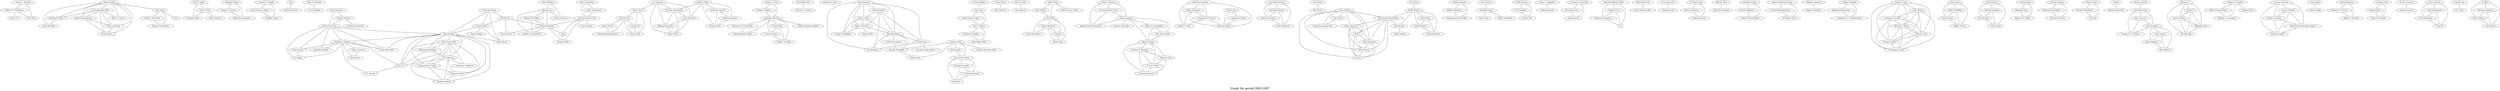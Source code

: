 /*****
Graph for period 2002-2007
*****/

graph G {
  graph [splines=true overlap=false]
  node  [shape=ellipse, width=0.3, height=0.3]
  0 [label="Carlos A. Hurtado"];
  1 [label="Alberto O. Mendelzon"];
  2 [label="Georg Gottlob"];
  3 [label="Christoph Koch 0001"];
  4 [label="Foto N. Afrati"];
  5 [label="Chen Li 0001"];
  6 [label="Prasenjit Mitra"];
  7 [label="Donghui Zhang"];
  8 [label="Vassilis J. Tsotras"];
  9 [label="Dimitrios Gunopulos"];
  10 [label="Dennis E. Shasha"];
  11 [label="Jason Tsong-Li Wang"];
  12 [label="Rosalba Giugno"];
  13 [label="rger"];
  14 [label="Gottfried Vossen"];
  15 [label="Rolfe R. Schmidt"];
  16 [label="Cyrus Shahabi"];
  17 [label="Marcelo Arenas"];
  18 [label="Wenfei Fan"];
  19 [label="Leonid Libkin"];
  20 [label="Luc Segoufin"];
  21 [label="Victor Vianu"];
  22 [label="Francis C. Chu"];
  23 [label="Joseph Y. Halpern"];
  24 [label="Johannes Gehrke"];
  25 [label="Peter Buneman"];
  26 [label="Sanjeev Khanna"];
  27 [label="Wang Chiew Tan"];
  28 [label="Chung-Min Chen"];
  29 [label="Christine T. Cheng"];
  30 [label="Kenneth A. Ross"];
  31 [label="Rada Chirkova"];
  32 [label="Brian Babcock"];
  33 [label="Shivnath Babu"];
  34 [label="Mayur Datar"];
  35 [label="Rajeev Motwani"];
  36 [label="Jennifer Widom"];
  37 [label="Gerome Miklau"];
  38 [label="Dan Suciu"];
  39 [label="Frank Neven"];
  40 [label="Marco Cadoli"];
  41 [label="Toni Mancini"];
  42 [label="Sudipto Guha"];
  43 [label="Nick Koudas"];
  44 [label="Divesh Srivastava"];
  45 [label="Edith Cohen"];
  46 [label="Haim Kaplan"];
  47 [label="Tova Milo"];
  48 [label="Hoda Mokhtar"];
  49 [label="Jianwen Su"];
  50 [label="Oscar H. Ibarra"];
  51 [label="Sourav Chatterji"];
  52 [label="Sai Surya Kiran Evani"];
  53 [label="Sumit Ganguly"];
  54 [label="Mahesh Datt Yemmanuru"];
  55 [label="Maurizio Lenzerini"];
  56 [label="Marc Spielmann"];
  57 [label="Jerzy Tyszkiewicz"];
  58 [label="Jan Van den Bussche"];
  59 [label="Arvind Arasu"];
  60 [label="Jon McAlister"];
  61 [label="Diego Calvanese"];
  62 [label="Giuseppe De Giacomo"];
  63 [label="Moshe Y. Vardi"];
  64 [label="Minos N. Garofalakis"];
  65 [label="Amit Kumar 0001"];
  66 [label="Reinhard Pichler"];
  67 [label="Jens-Peter Dittrich"];
  68 [label="Bernhard Seeger"];
  69 [label="David Scot Taylor"];
  70 [label="Peter Widmayer"];
  71 [label="Helmut Seidl"];
  72 [label="Thomas Schwentick"];
  73 [label="Anca Muscholl"];
  74 [label="sta Grahne"];
  75 [label="Alex Thomo"];
  76 [label="Martin Strauss 0001"];
  77 [label="Ken Q. Pu"];
  78 [label="Samir Khuller"];
  79 [label="Yoo Ah Kim"];
  80 [label="Yung-Chun (Justin) Wan"];
  81 [label="Richard Hull 0001"];
  82 [label="Michael Benedikt"];
  83 [label="Vassilis Christophides"];
  84 [label="Alexandre V. Evfimievski"];
  85 [label="Ramakrishnan Srikant"];
  86 [label="Daniel Kifer"];
  87 [label="Cristian Bucila"];
  88 [label="Walker M. White"];
  89 [label="Irit Dinur"];
  90 [label="Kobbi Nissim"];
  91 [label="Ganesh Ramesh"];
  92 [label="William Maniatty"];
  93 [label="Mohammed Javeed Zaki"];
  94 [label="Ronald Fagin"];
  95 [label="Phokion G. Kolaitis"];
  96 [label="Lucian Popa 0001"];
  97 [label="Yaron Kanza"];
  98 [label="Yehoshua Sagiv"];
  99 [label="Liadan O'Callaghan"];
  100 [label="Ashish Kumar Gupta"];
  101 [label="Alon Y. Halevy"];
  102 [label="Andrea Cal"];
  103 [label="Domenico Lembo"];
  104 [label="Riccardo Rosati"];
  105 [label="Cinda Heeren"];
  106 [label="H. V. Jagadish"];
  107 [label="Leonard Pitt"];
  108 [label="Charu C. Aggarwal"];
  109 [label="Dakshi Agrawal"];
  110 [label="Graham Cormode"];
  111 [label="S. Muthukrishnan"];
  112 [label="Francesco Scarcello"];
  113 [label="Gianluigi Greco"];
  114 [label="Nicola Leone"];
  115 [label="Michael Greenwald"];
  116 [label="John Hershberger 0001"];
  117 [label="Subhash Suri"];
  118 [label="ding"];
  119 [label="Thomas Wilke"];
  120 [label="Adam Meyerson"];
  121 [label="Ryan Williams 0001"];
  122 [label="Pablo Barcel"];
  123 [label="Ravi Kumar 0001"];
  124 [label="Mohammad Mahdian"];
  125 [label="D. Sivakumar"];
  126 [label="Erik Vee"];
  127 [label="Sven Hartmann"];
  128 [label="Sebastian Link"];
  129 [label="Albert Atserias"];
  130 [label="Anuj Dawar"];
  131 [label="Ziv Bar-Yossef"];
  132 [label="Marcus Fontoura"];
  133 [label="Vanja Josifovski"];
  134 [label="rrez 0001"];
  135 [label="Klaus U. Schulz"];
  136 [label="Robert Baumgartner"];
  137 [label="Marcus Herzog"];
  138 [label="Sergio Flesca"];
  139 [label="Hanson Zhou"];
  140 [label="David P. Woodruff"];
  141 [label="Sandeep Gupta"];
  142 [label="Swastik Kopparty"];
  143 [label="Chinya V. Ravishankar"];
  144 [label="Serge Abiteboul"];
  145 [label="Omar Benjelloun"];
  146 [label="Gurmeet Singh Manku"];
  147 [label="Alan Nash"];
  148 [label="scher"];
  149 [label="Alin Deutsch"];
  150 [label="Liying Sui"];
  151 [label="Wim Martens"];
  152 [label="Hakan Ferhatosmanoglu"];
  153 [label="Aravind Ramachandran"];
  154 [label="Ali Saman Tosun"];
  155 [label="Pankaj K. Agarwal"];
  156 [label="Nabil H. Mustafa"];
  157 [label="Raghav Kaushik"];
  158 [label="Raghu Ramakrishnan"];
  159 [label="Venkatesan T. Chakaravarthy"];
  160 [label="Utkarsh Srivastava"];
  161 [label="Monica S. Lam"];
  162 [label="John Whaley"];
  163 [label="V. Benjamin Livshits"];
  164 [label="Michael C. Martin"];
  165 [label="Dzintars Avots"];
  166 [label="Michael Carbin"];
  167 [label="Christopher Unkel"];
  168 [label="Ariel Fuxman"];
  169 [label="e J. Miller"];
  170 [label="Ramanathan V. Guha"];
  171 [label="Jasmine Novak"];
  172 [label="Andrew Tomkins"];
  173 [label="Noga Alon"];
  174 [label="Nick G. Duffield"];
  175 [label="Carsten Lund"];
  176 [label="Mikkel Thorup"];
  177 [label="Floris Geerts"];
  178 [label="Dirk Leinders"];
  179 [label="David Cheng"];
  180 [label="Santosh Vempala"];
  181 [label="Ravi Kannan"];
  182 [label="Grant Wang"];
  183 [label="Sara Cohen"];
  184 [label="Sheng Zhong"];
  185 [label="Zhiqiang Yang"];
  186 [label="Rebecca N. Wright"];
  187 [label=" Abrams"];
  188 [label="Stefan Haar"];
  189 [label="Kamesh Munagala"];
  190 [label="Yannis Katsis"];
  191 [label="Yannis Papakonstantinou"];
  192 [label="Yasushi Sakurai"];
  193 [label="Masatoshi Yoshikawa"];
  194 [label="Christos Faloutsos"];
  195 [label="Philip A. Bernstein"];
  196 [label="Sergey Melnik 0001"];
  197 [label="Krishnaram Kenthapadi"];
  198 [label="Nina Mishra"];
  199 [label="Avrim Blum"];
  200 [label="Cynthia Dwork"];
  201 [label="Frank McSherry"];
  202 [label="Martin Grohe"];
  203 [label="Nicole Schweikardt"];
  204 [label="Sebastian Maneth"];
  205 [label="Alexandru Berlea"];
  206 [label="Thomas Perst"];
  207 [label="n Abadi"];
  208 [label="Bogdan Warinschi"];
  209 [label="Nisheeth Shrivastava"];
  210 [label="th"];
  211 [label="Bassem Sayrafi"];
  212 [label="Dirk Van Gucht"];
  213 [label="Haiquan Li"];
  214 [label="Jinyan Li"];
  215 [label="Limsoon Wong"];
  216 [label="Mengling Feng"];
  217 [label="Yap-Peng Tan"];
  218 [label="Rajeev Rastogi"];
  219 [label="Solmaz Kolahi"];
  220 [label="Michael A. Bender"];
  221 [label="Martin Farach-Colton"];
  222 [label="Bradley C. Kuszmaul"];
  223 [label="Haodong Hu"];
  224 [label="Fang Wei 0001"];
  225 [label="Jonathan Panttaja"];
  226 [label="T. S. Jayram"];
  227 [label="Benny Kimelfeld"];
  228 [label="Mark Sandler"];
  229 [label="Mikolaj Bojanczyk"];
  230 [label="Claire David"];
  231 [label="Gagan Aggarwal"];
  232 [label="s Feder"];
  233 [label="Rina Panigrahy"];
  234 [label="Dilys Thomas"];
  235 [label="An Zhu"];
  236 [label="Srinivas R. Kashyap"];
  237 [label="Supratim Deb"];
  238 [label="K. V. M. Naidu"];
  239 [label="Anand Srinivasan"];
  240 [label="Marc Gyssens"];
  241 [label="Jan Paredaens"];
  242 [label="George H. L. Fletcher"];
  243 [label="Toon Calders"];
  244 [label="Stijn Dekeyser"];
  245 [label="Jan Hidders"];
  246 [label="Luciana S. Buriol"];
  247 [label="Gereon Frahling"];
  248 [label="Stefano Leonardi"];
  249 [label="Alberto Marchetti-Spaccamela"];
  250 [label="Christian Sohler"];
  251 [label="Anna Pagh"];
  252 [label="Rasmus Pagh"];
  253 [label="Dayou Zhou"];
  254 [label="Aaron Bohannon"];
  255 [label="Benjamin C. Pierce"];
  256 [label="Jeffrey A. Vaughan"];
  257 [label="Guizhen Yang"];
  258 [label="Michael Kifer"];
  259 [label="Vinay K. Chaudhri"];
  260 [label="Ashish Goel"];
  261 [label="Andrew McGregor 0001"];
  262 [label="Enrico Franconi"];
  263 [label="Sergio Tessaris"];
  264 [label="Ashwin Machanavajjhala"];
  265 [label="Anne Condon"];
  266 [label="Amol Deshpande"];
  267 [label="Lisa Hellerstein"];
  268 [label="Ning Wu"];
  269 [label=" Hernich"];
  270 [label="Flip Korn"];
  271 [label="Anirban Majumder"];
  272 [label="Sreenivas Gollapudi"];
  273 [label="Lap-Kei Lee"];
  274 [label="H. F. Ting"];
  275 [label="Michael J. Franklin"];
  276 [label="David Maier 0001"];
  277 [label="Ying Xu 0002"];
  278 [label="Qi Zhao"];
  279 [label="Mitsunori Ogihara"];
  280 [label="Haixun Wang"];
  281 [label="Jun (Jim) Xu"];
  0 -- 1;
  0 -- 134;
  1 -- 77;
  1 -- 134;
  2 -- 3;
  2 -- 66;
  2 -- 135;
  2 -- 136;
  2 -- 137;
  2 -- 138;
  2 -- 147;
  2 -- 224;
  3 -- 66;
  3 -- 135;
  3 -- 136;
  3 -- 137;
  3 -- 138;
  4 -- 5;
  4 -- 6;
  5 -- 6;
  5 -- 31;
  7 -- 8;
  7 -- 9;
  8 -- 9;
  10 -- 11;
  10 -- 12;
  11 -- 12;
  13 -- 14;
  15 -- 16;
  17 -- 18;
  17 -- 19;
  17 -- 94;
  17 -- 122;
  18 -- 19;
  18 -- 82;
  18 -- 177;
  19 -- 94;
  19 -- 122;
  19 -- 219;
  20 -- 21;
  20 -- 72;
  20 -- 73;
  20 -- 229;
  20 -- 230;
  21 -- 149;
  21 -- 150;
  21 -- 253;
  22 -- 23;
  22 -- 24;
  23 -- 24;
  24 -- 84;
  24 -- 85;
  24 -- 86;
  24 -- 87;
  24 -- 88;
  24 -- 264;
  25 -- 26;
  25 -- 27;
  26 -- 27;
  26 -- 115;
  27 -- 94;
  27 -- 95;
  27 -- 96;
  27 -- 168;
  27 -- 169;
  27 -- 225;
  28 -- 29;
  32 -- 33;
  32 -- 34;
  32 -- 35;
  32 -- 36;
  32 -- 59;
  32 -- 60;
  32 -- 99;
  33 -- 34;
  33 -- 35;
  33 -- 36;
  33 -- 59;
  33 -- 60;
  34 -- 35;
  34 -- 36;
  34 -- 99;
  35 -- 36;
  35 -- 99;
  35 -- 277;
  36 -- 59;
  36 -- 60;
  36 -- 160;
  36 -- 189;
  37 -- 38;
  38 -- 100;
  38 -- 101;
  39 -- 151;
  40 -- 41;
  42 -- 43;
  42 -- 44;
  42 -- 189;
  42 -- 260;
  42 -- 261;
  43 -- 44;
  44 -- 110;
  44 -- 111;
  44 -- 270;
  45 -- 46;
  45 -- 47;
  45 -- 76;
  46 -- 47;
  47 -- 144;
  47 -- 145;
  47 -- 187;
  47 -- 188;
  48 -- 49;
  48 -- 50;
  49 -- 50;
  49 -- 81;
  49 -- 82;
  49 -- 83;
  51 -- 52;
  51 -- 53;
  51 -- 54;
  52 -- 53;
  52 -- 54;
  53 -- 54;
  53 -- 64;
  53 -- 65;
  53 -- 218;
  53 -- 271;
  55 -- 61;
  55 -- 62;
  55 -- 63;
  55 -- 104;
  56 -- 57;
  56 -- 58;
  57 -- 58;
  58 -- 82;
  58 -- 118;
  58 -- 119;
  58 -- 178;
  59 -- 60;
  59 -- 146;
  61 -- 62;
  61 -- 63;
  61 -- 104;
  62 -- 63;
  62 -- 104;
  64 -- 65;
  64 -- 218;
  65 -- 218;
  66 -- 224;
  67 -- 68;
  67 -- 69;
  67 -- 70;
  68 -- 69;
  68 -- 70;
  69 -- 70;
  71 -- 72;
  71 -- 73;
  71 -- 204;
  71 -- 205;
  71 -- 206;
  72 -- 73;
  72 -- 229;
  72 -- 230;
  73 -- 229;
  73 -- 230;
  74 -- 75;
  78 -- 79;
  78 -- 80;
  78 -- 197;
  78 -- 231;
  78 -- 232;
  78 -- 233;
  78 -- 234;
  78 -- 235;
  79 -- 80;
  81 -- 82;
  81 -- 83;
  82 -- 83;
  82 -- 118;
  82 -- 119;
  82 -- 177;
  84 -- 85;
  86 -- 87;
  86 -- 88;
  87 -- 88;
  89 -- 90;
  90 -- 197;
  90 -- 198;
  90 -- 199;
  90 -- 200;
  90 -- 201;
  91 -- 92;
  91 -- 93;
  92 -- 93;
  94 -- 95;
  94 -- 96;
  94 -- 122;
  94 -- 123;
  94 -- 124;
  94 -- 125;
  94 -- 126;
  94 -- 170;
  94 -- 171;
  94 -- 172;
  95 -- 96;
  95 -- 126;
  95 -- 129;
  95 -- 130;
  95 -- 168;
  95 -- 169;
  95 -- 225;
  95 -- 226;
  97 -- 98;
  98 -- 183;
  98 -- 227;
  100 -- 101;
  101 -- 275;
  101 -- 276;
  102 -- 103;
  102 -- 104;
  103 -- 104;
  105 -- 106;
  105 -- 107;
  106 -- 107;
  108 -- 109;
  110 -- 111;
  110 -- 270;
  111 -- 270;
  112 -- 113;
  112 -- 114;
  113 -- 114;
  116 -- 117;
  116 -- 209;
  116 -- 210;
  117 -- 209;
  117 -- 210;
  118 -- 119;
  120 -- 121;
  123 -- 124;
  123 -- 125;
  123 -- 126;
  123 -- 170;
  123 -- 171;
  123 -- 172;
  123 -- 272;
  124 -- 125;
  124 -- 126;
  125 -- 126;
  125 -- 170;
  125 -- 171;
  125 -- 172;
  125 -- 272;
  126 -- 226;
  127 -- 128;
  129 -- 130;
  131 -- 132;
  131 -- 133;
  132 -- 133;
  136 -- 137;
  136 -- 138;
  137 -- 138;
  139 -- 140;
  141 -- 142;
  141 -- 143;
  142 -- 143;
  144 -- 145;
  144 -- 187;
  144 -- 188;
  147 -- 148;
  147 -- 195;
  147 -- 196;
  149 -- 150;
  149 -- 190;
  149 -- 191;
  149 -- 253;
  150 -- 253;
  152 -- 153;
  152 -- 154;
  153 -- 154;
  155 -- 156;
  157 -- 158;
  157 -- 159;
  158 -- 159;
  160 -- 189;
  161 -- 162;
  161 -- 163;
  161 -- 164;
  161 -- 165;
  161 -- 166;
  161 -- 167;
  162 -- 163;
  162 -- 164;
  162 -- 165;
  162 -- 166;
  162 -- 167;
  163 -- 164;
  163 -- 165;
  163 -- 166;
  163 -- 167;
  164 -- 165;
  164 -- 166;
  164 -- 167;
  165 -- 166;
  165 -- 167;
  166 -- 167;
  168 -- 169;
  170 -- 171;
  170 -- 172;
  171 -- 172;
  173 -- 174;
  173 -- 175;
  173 -- 176;
  174 -- 175;
  174 -- 176;
  175 -- 176;
  179 -- 180;
  179 -- 181;
  179 -- 182;
  180 -- 181;
  180 -- 182;
  181 -- 182;
  184 -- 185;
  184 -- 186;
  185 -- 186;
  187 -- 188;
  189 -- 260;
  190 -- 191;
  192 -- 193;
  192 -- 194;
  193 -- 194;
  195 -- 196;
  197 -- 198;
  197 -- 231;
  197 -- 232;
  197 -- 233;
  197 -- 234;
  197 -- 235;
  198 -- 228;
  199 -- 200;
  199 -- 201;
  200 -- 201;
  202 -- 203;
  202 -- 269;
  203 -- 269;
  204 -- 205;
  204 -- 206;
  205 -- 206;
  207 -- 208;
  209 -- 210;
  211 -- 212;
  212 -- 240;
  212 -- 241;
  212 -- 242;
  213 -- 214;
  213 -- 215;
  213 -- 216;
  213 -- 217;
  214 -- 215;
  214 -- 216;
  214 -- 217;
  215 -- 216;
  215 -- 217;
  216 -- 217;
  218 -- 236;
  218 -- 237;
  218 -- 238;
  218 -- 239;
  220 -- 221;
  220 -- 222;
  220 -- 223;
  221 -- 222;
  229 -- 230;
  231 -- 232;
  231 -- 233;
  231 -- 234;
  231 -- 235;
  232 -- 233;
  232 -- 234;
  232 -- 235;
  233 -- 234;
  233 -- 235;
  234 -- 235;
  236 -- 237;
  236 -- 238;
  236 -- 239;
  237 -- 238;
  237 -- 239;
  238 -- 239;
  240 -- 241;
  240 -- 242;
  241 -- 242;
  241 -- 243;
  241 -- 244;
  241 -- 245;
  243 -- 244;
  243 -- 245;
  244 -- 245;
  246 -- 247;
  246 -- 248;
  246 -- 249;
  246 -- 250;
  247 -- 248;
  247 -- 249;
  247 -- 250;
  248 -- 249;
  248 -- 250;
  249 -- 250;
  251 -- 252;
  254 -- 255;
  254 -- 256;
  255 -- 256;
  257 -- 258;
  257 -- 259;
  258 -- 259;
  262 -- 263;
  265 -- 266;
  265 -- 267;
  265 -- 268;
  266 -- 267;
  266 -- 268;
  267 -- 268;
  273 -- 274;
  275 -- 276;
  278 -- 279;
  278 -- 280;
  278 -- 281;
  279 -- 280;
  279 -- 281;
  280 -- 281;
  label = "\nGraph for period 2002-2007\n";  fontsize=24;
}
